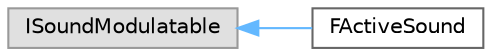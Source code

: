 digraph "Graphical Class Hierarchy"
{
 // INTERACTIVE_SVG=YES
 // LATEX_PDF_SIZE
  bgcolor="transparent";
  edge [fontname=Helvetica,fontsize=10,labelfontname=Helvetica,labelfontsize=10];
  node [fontname=Helvetica,fontsize=10,shape=box,height=0.2,width=0.4];
  rankdir="LR";
  Node0 [id="Node000000",label="ISoundModulatable",height=0.2,width=0.4,color="grey60", fillcolor="#E0E0E0", style="filled",tooltip=" "];
  Node0 -> Node1 [id="edge5601_Node000000_Node000001",dir="back",color="steelblue1",style="solid",tooltip=" "];
  Node1 [id="Node000001",label="FActiveSound",height=0.2,width=0.4,color="grey40", fillcolor="white", style="filled",URL="$d1/d1d/structFActiveSound.html",tooltip=" "];
}
